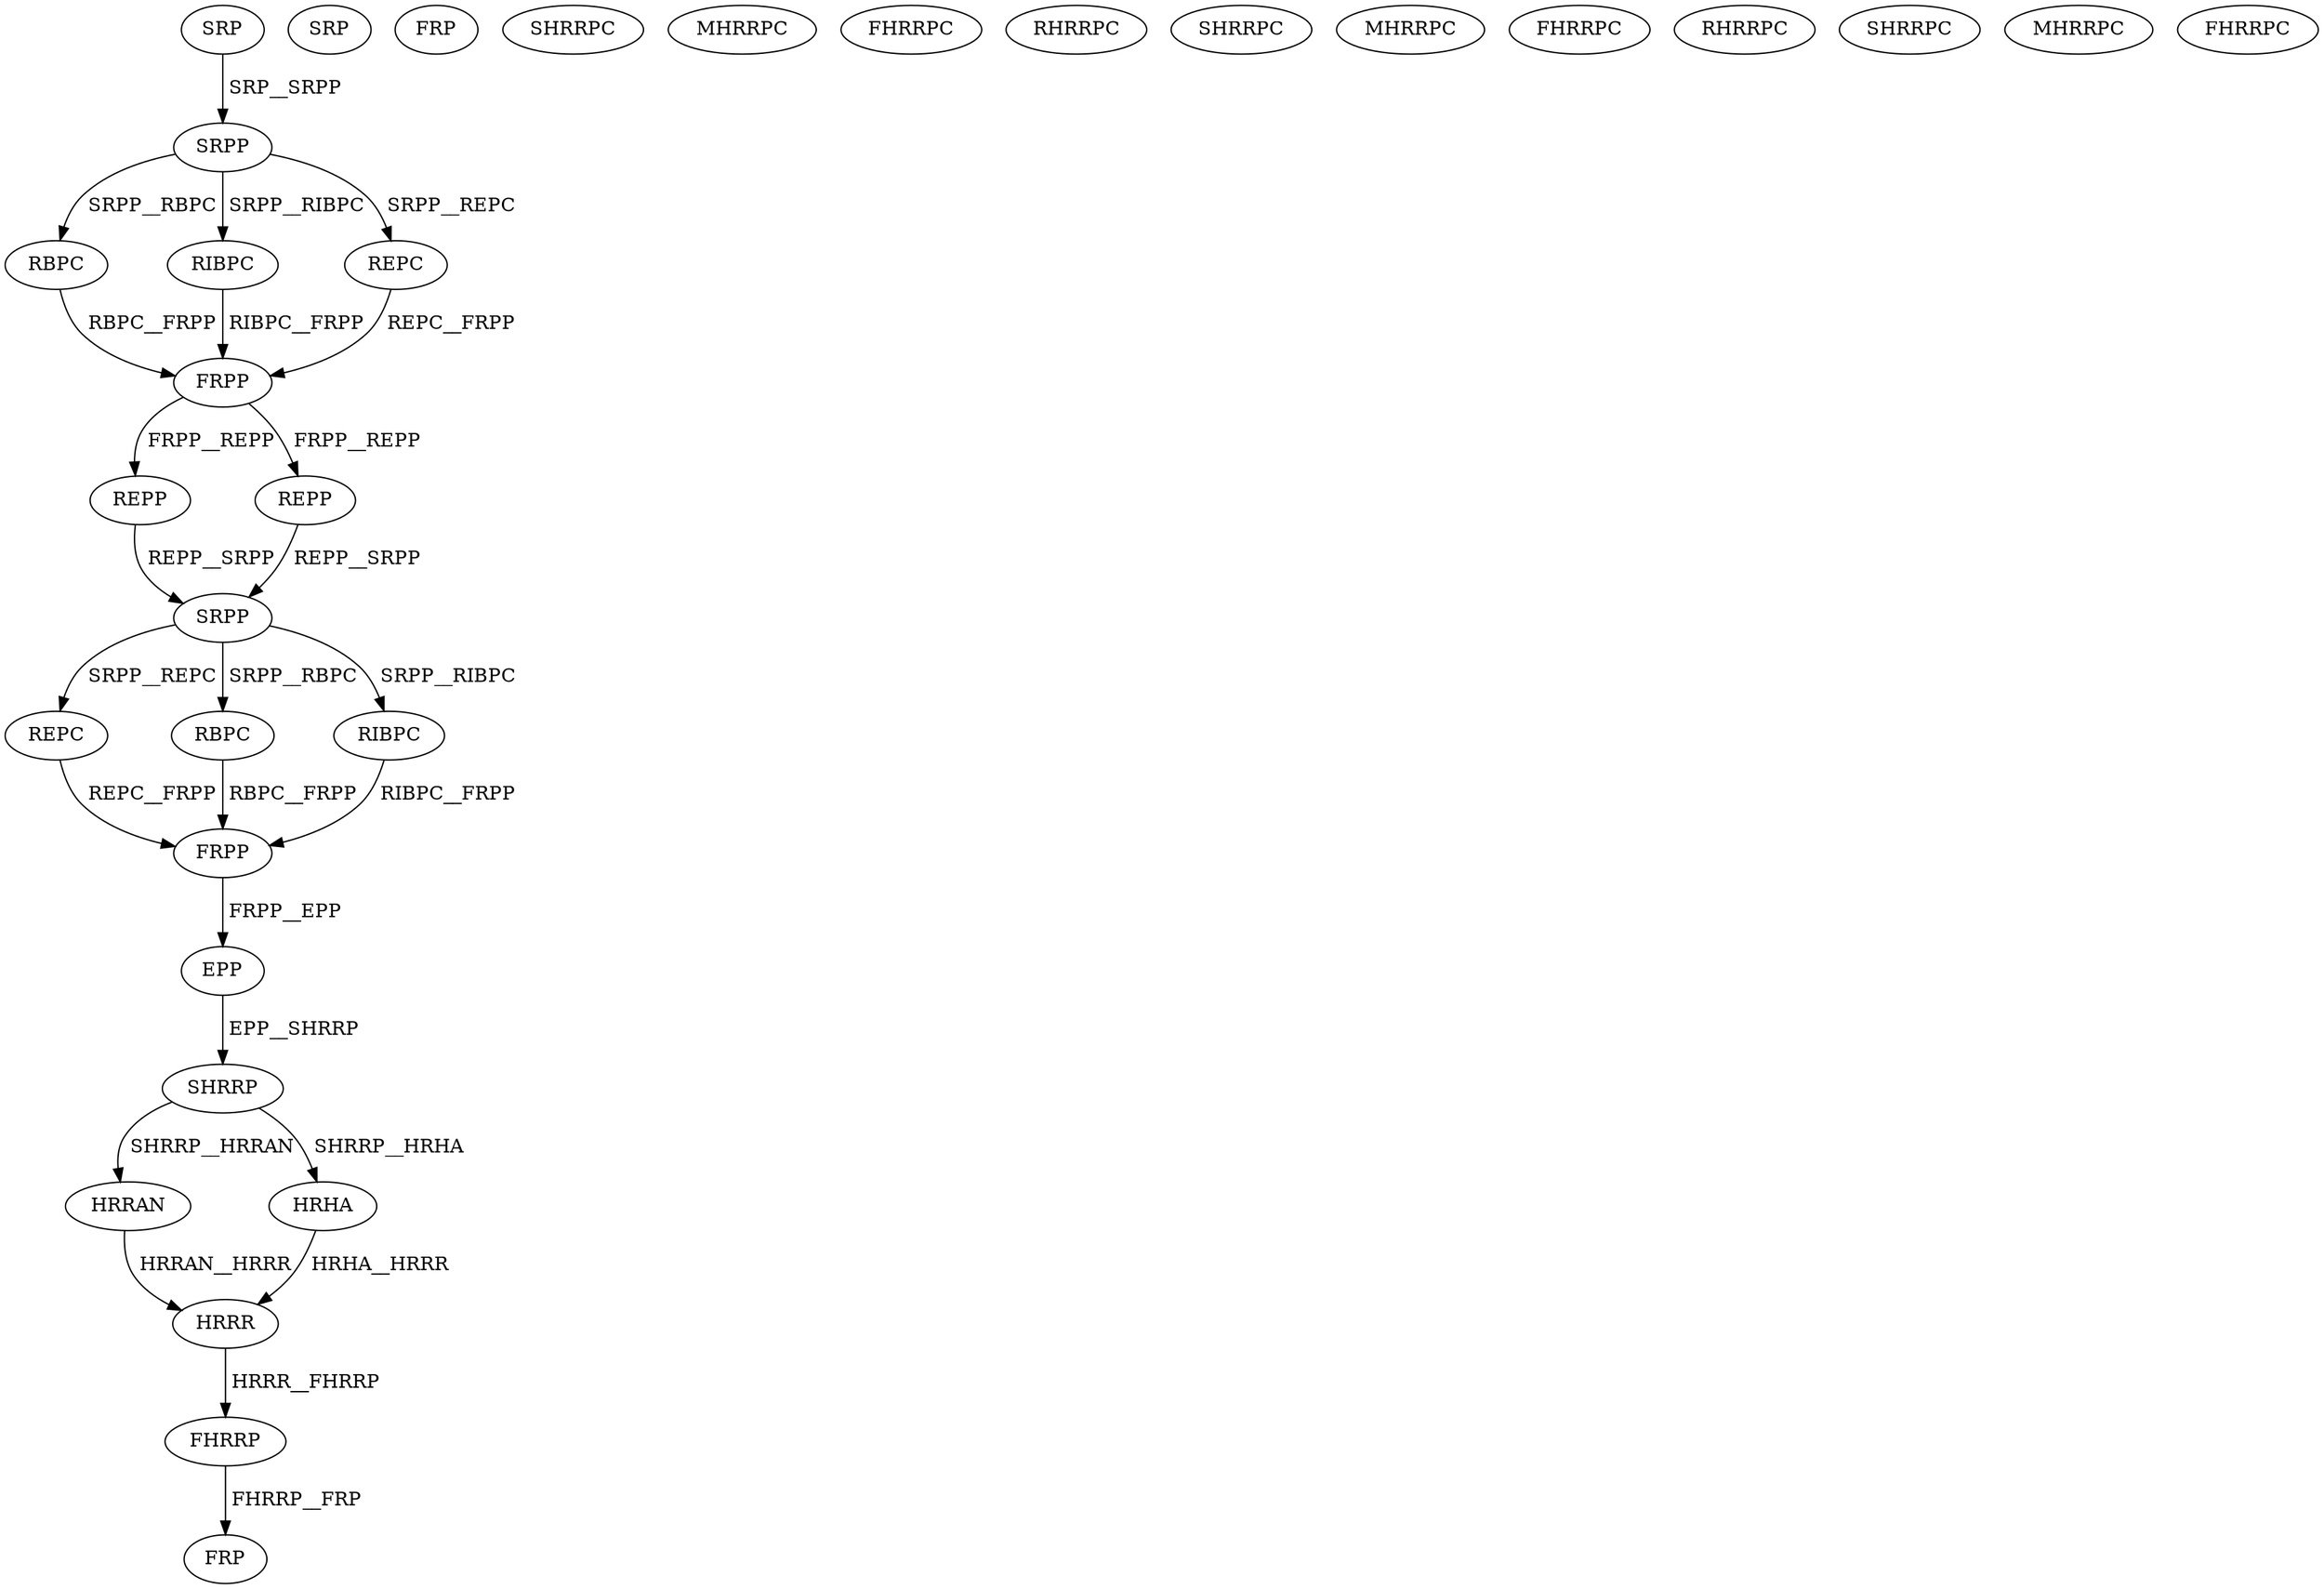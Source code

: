 digraph G { 
1 [label="SRP",color=black,fontcolor=black];
2 [label="SRPP",color=black,fontcolor=black];
3 [label="RBPC",color=black,fontcolor=black];
4 [label="RIBPC",color=black,fontcolor=black];
5 [label="REPC",color=black,fontcolor=black];
6 [label="FRPP",color=black,fontcolor=black];
7 [label="REPP",color=black,fontcolor=black];
8 [label="REPP",color=black,fontcolor=black];
9 [label="SRPP",color=black,fontcolor=black];
10 [label="REPC",color=black,fontcolor=black];
11 [label="RBPC",color=black,fontcolor=black];
12 [label="RIBPC",color=black,fontcolor=black];
13 [label="FRPP",color=black,fontcolor=black];
14 [label="EPP",color=black,fontcolor=black];
15 [label="SHRRP",color=black,fontcolor=black];
16 [label="SRP",color=black,fontcolor=black];
17 [label="FRP",color=black,fontcolor=black];
18 [label="HRRAN",color=black,fontcolor=black];
19 [label="HRHA",color=black,fontcolor=black];
20 [label="SHRRPC",color=black,fontcolor=black];
21 [label="MHRRPC",color=black,fontcolor=black];
22 [label="FHRRPC",color=black,fontcolor=black];
23 [label="RHRRPC",color=black,fontcolor=black];
24 [label="SHRRPC",color=black,fontcolor=black];
25 [label="MHRRPC",color=black,fontcolor=black];
26 [label="FHRRPC",color=black,fontcolor=black];
27 [label="RHRRPC",color=black,fontcolor=black];
28 [label="SHRRPC",color=black,fontcolor=black];
29 [label="MHRRPC",color=black,fontcolor=black];
30 [label="FHRRPC",color=black,fontcolor=black];
31 [label="HRRR",color=black,fontcolor=black];
32 [label="FHRRP",color=black,fontcolor=black];
33 [label="FRP",color=black,fontcolor=black];
1->2[label=" SRP__SRPP",color=black,fontcolor=black];
2->3[label=" SRPP__RBPC",color=black,fontcolor=black];
2->4[label=" SRPP__RIBPC",color=black,fontcolor=black];
2->5[label=" SRPP__REPC",color=black,fontcolor=black];
3->6[label=" RBPC__FRPP",color=black,fontcolor=black];
4->6[label=" RIBPC__FRPP",color=black,fontcolor=black];
5->6[label=" REPC__FRPP",color=black,fontcolor=black];
6->7[label=" FRPP__REPP",color=black,fontcolor=black];
6->8[label=" FRPP__REPP",color=black,fontcolor=black];
7->9[label=" REPP__SRPP",color=black,fontcolor=black];
8->9[label=" REPP__SRPP",color=black,fontcolor=black];
9->10[label=" SRPP__REPC",color=black,fontcolor=black];
9->11[label=" SRPP__RBPC",color=black,fontcolor=black];
9->12[label=" SRPP__RIBPC",color=black,fontcolor=black];
10->13[label=" REPC__FRPP",color=black,fontcolor=black];
11->13[label=" RBPC__FRPP",color=black,fontcolor=black];
12->13[label=" RIBPC__FRPP",color=black,fontcolor=black];
13->14[label=" FRPP__EPP",color=black,fontcolor=black];
14->15[label=" EPP__SHRRP",color=black,fontcolor=black];
15->18[label=" SHRRP__HRRAN",color=black,fontcolor=black];
15->19[label=" SHRRP__HRHA",color=black,fontcolor=black];
18->31[label=" HRRAN__HRRR",color=black,fontcolor=black];
19->31[label=" HRHA__HRRR",color=black,fontcolor=black];
31->32[label=" HRRR__FHRRP",color=black,fontcolor=black];
32->33[label=" FHRRP__FRP",color=black,fontcolor=black];
}
